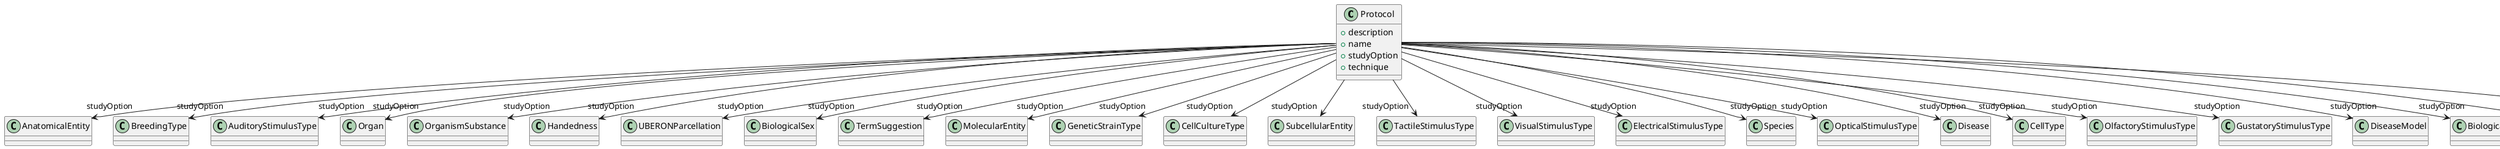 @startuml
class Protocol {
+description
+name
+studyOption
+technique

}
Protocol -d-> "studyOption" AnatomicalEntity
Protocol -d-> "studyOption" BreedingType
Protocol -d-> "studyOption" AuditoryStimulusType
Protocol -d-> "studyOption" Organ
Protocol -d-> "studyOption" OrganismSubstance
Protocol -d-> "studyOption" Handedness
Protocol -d-> "studyOption" UBERONParcellation
Protocol -d-> "studyOption" BiologicalSex
Protocol -d-> "studyOption" TermSuggestion
Protocol -d-> "studyOption" MolecularEntity
Protocol -d-> "studyOption" GeneticStrainType
Protocol -d-> "studyOption" CellCultureType
Protocol -d-> "studyOption" SubcellularEntity
Protocol -d-> "studyOption" TactileStimulusType
Protocol -d-> "studyOption" VisualStimulusType
Protocol -d-> "studyOption" ElectricalStimulusType
Protocol -d-> "studyOption" Species
Protocol -d-> "studyOption" OpticalStimulusType
Protocol -d-> "studyOption" Disease
Protocol -d-> "studyOption" CellType
Protocol -d-> "studyOption" OlfactoryStimulusType
Protocol -d-> "studyOption" GustatoryStimulusType
Protocol -d-> "studyOption" DiseaseModel
Protocol -d-> "studyOption" BiologicalOrder
Protocol -d-> "studyOption" OrganismSystem
Protocol -d-> "technique" Technique

@enduml